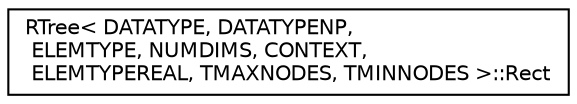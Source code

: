 digraph "Graphical Class Hierarchy"
{
  edge [fontname="Helvetica",fontsize="10",labelfontname="Helvetica",labelfontsize="10"];
  node [fontname="Helvetica",fontsize="10",shape=record];
  rankdir="LR";
  Node0 [label="RTree\< DATATYPE, DATATYPENP,\l ELEMTYPE, NUMDIMS, CONTEXT,\l ELEMTYPEREAL, TMAXNODES, TMINNODES \>::Rect",height=0.2,width=0.4,color="black", fillcolor="white", style="filled",URL="$d9/d0c/struct_r_tree_1_1_rect.html",tooltip="Minimal bounding rectangle (n-dimensional) "];
}
